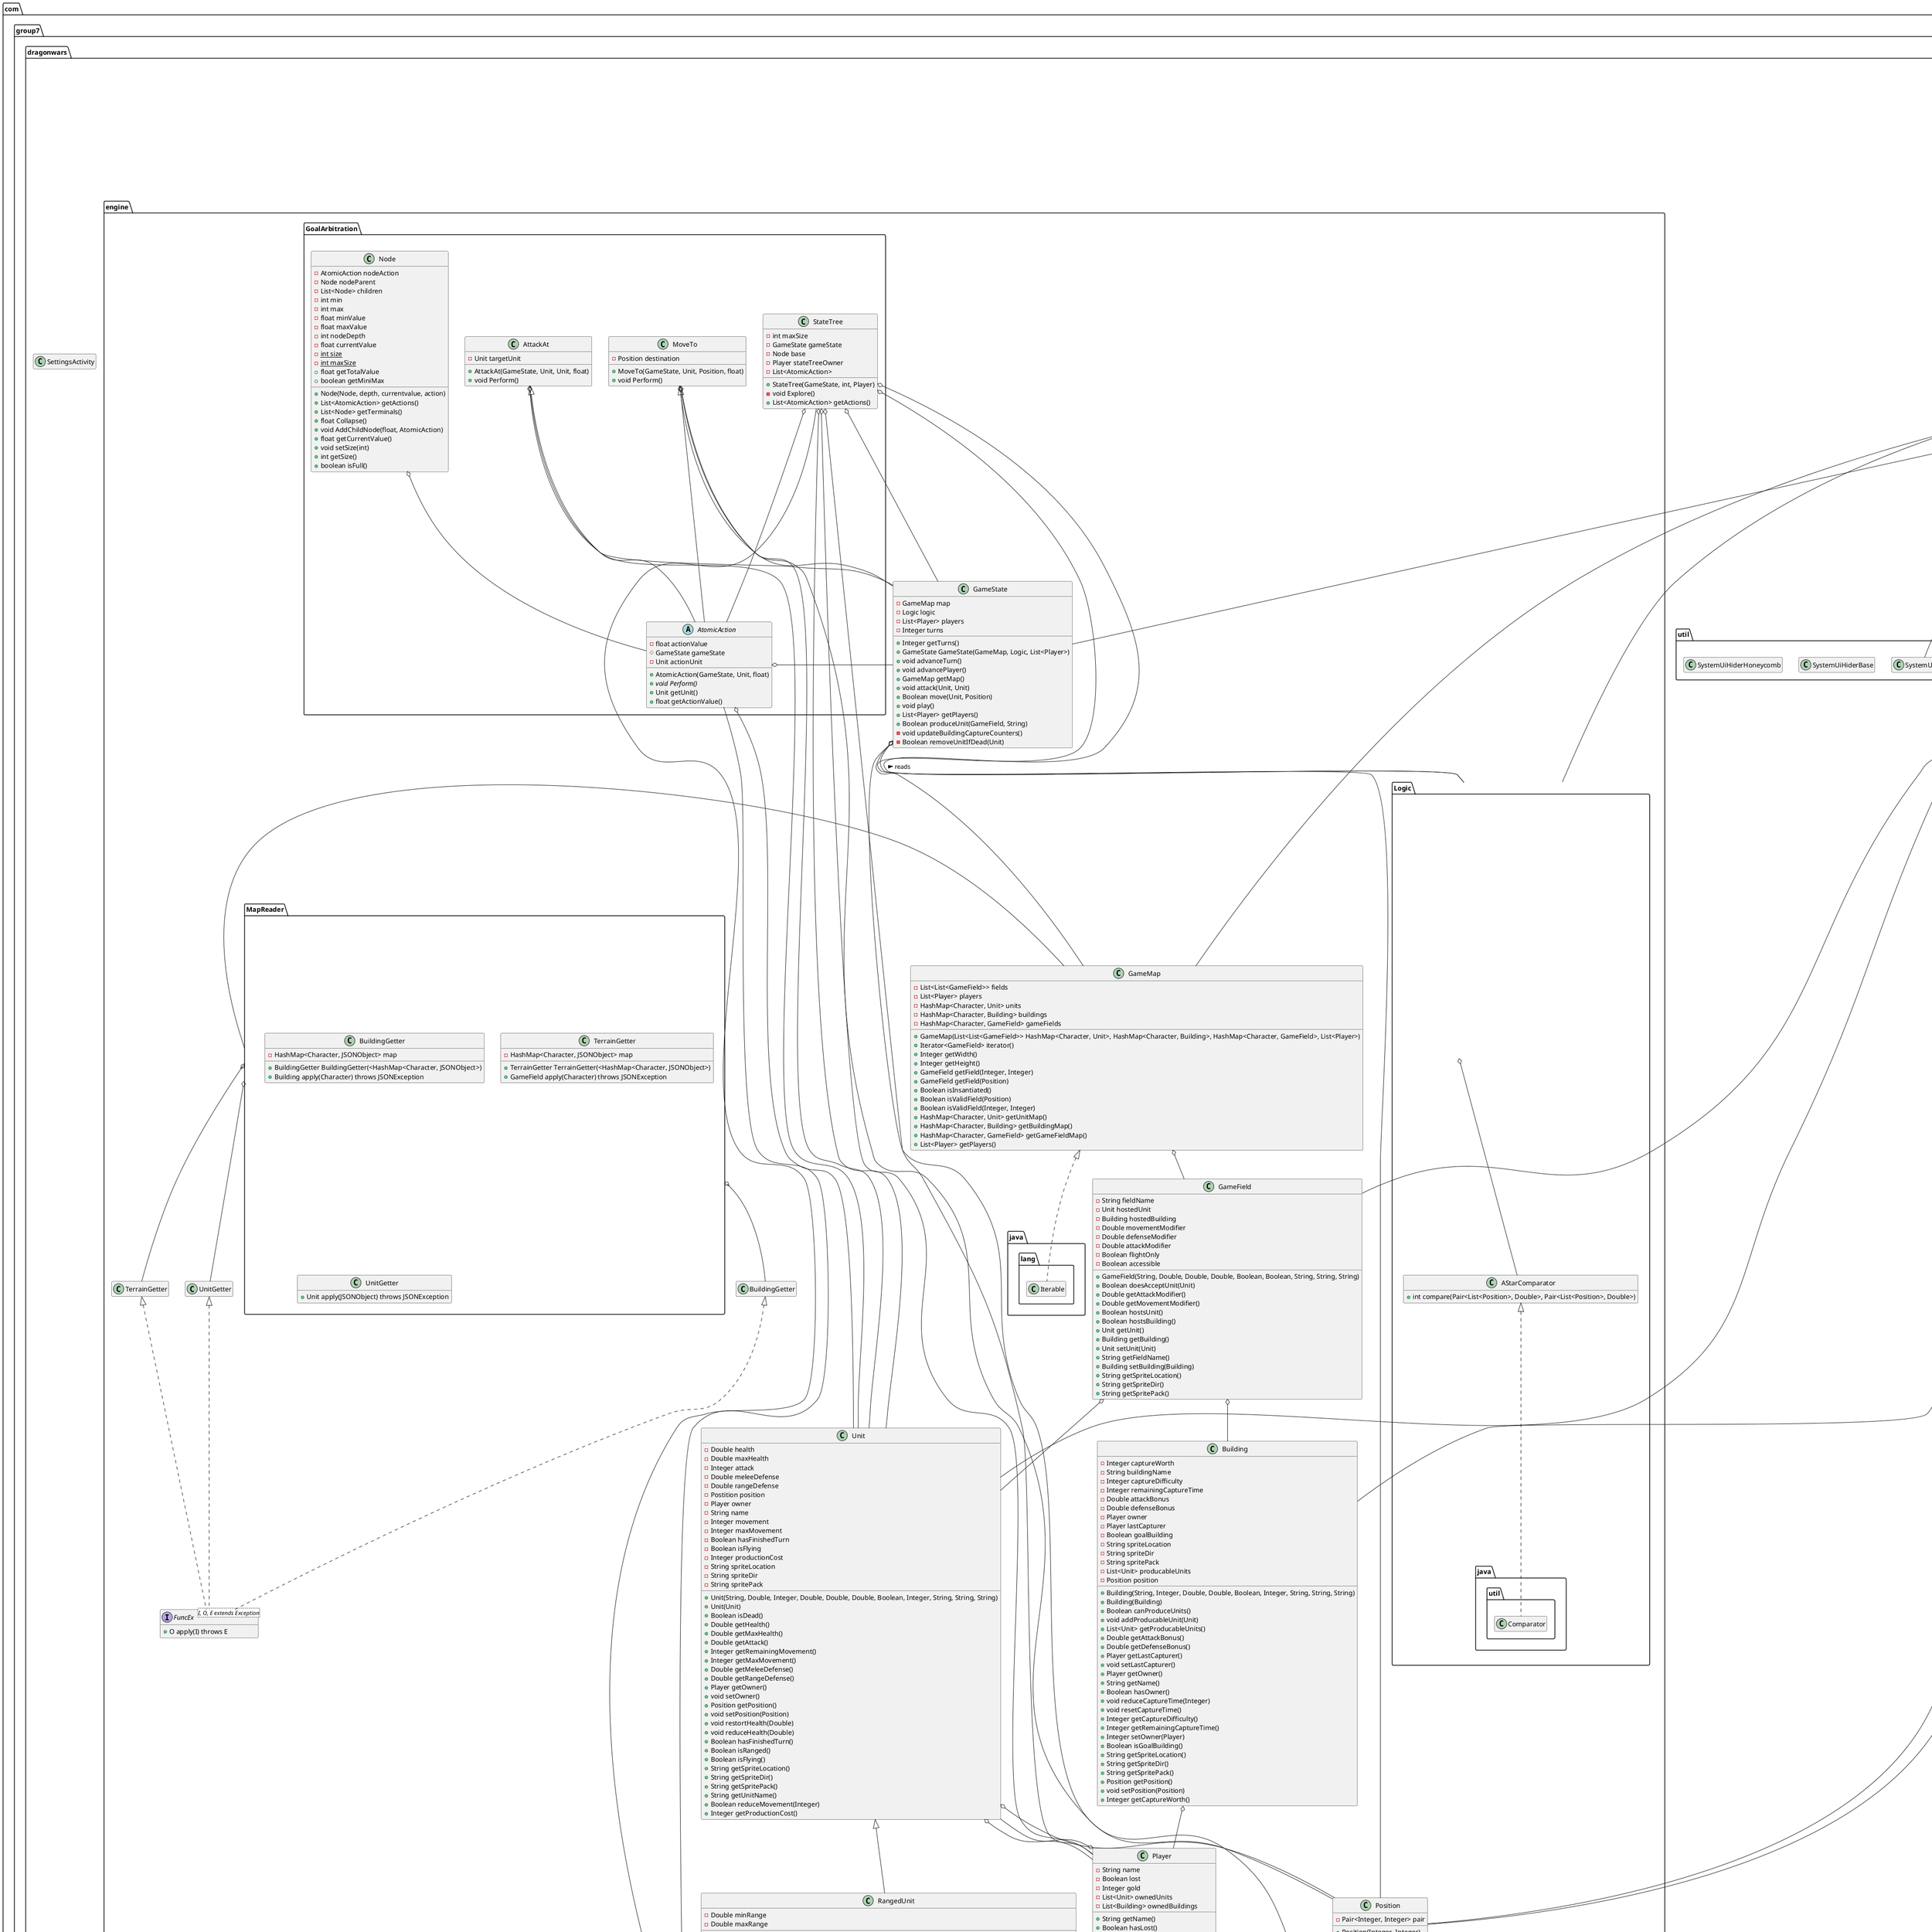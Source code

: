 @startuml

package android.app #DDDDDD {
      class Activity
}

package android.util #DDDDDD {
      class AttributeSet
      class Log
      interface AttributeSet
}

package android.view #DDDDDD {
      class GestureDetector
      class Window
      class WindowManager
      class MotionEvent
      class Menu
      class MenuItem
      class View
      interface SurfaceHolder
      
      namespace GestureDetector {
            interface OnDoubleTapListener
            interface OnGestureListener
      }

      namespace SurfaceHolder {
            interface Callback
      }

      namespace WindowManager {
            class LayoutParams
      }

      namespace View {
            class OnClickListener
      }
}

package android.widget #DDDDDD {
      class Toast
      class Button
}

package android.graphics #DDDDDD {
      class Canvas
      class RectF
      class Rect
      class Paint {
             +enum Style
      }
      
}

package android.os #DDDDDD {
      class Bundle
}

package android.content #DDDDDD {
      class Context
}

package android.content.res #DDDDDD {
      class Configuration
}

package com.group7.dragonwars {
      GameActivity <|-- android.app.Activity
      GameActivity o-- android.os.Bundle
      GameActivity o-- android.view.Window
      GameActivity o-- android.view.WindowManager.LayoutParams
      GameActivity o-- com.group7.dragonwars.util.SystemUiHider      

      MainMenuActivity <|-- android.app.Activity
      MainMenuActivity <|.. android.view.View.OnClickListener
      MainMenuActivity o-- android.widget.Button
      ManiMenuActivity o-- android.os.Bundle
      MainMenuActivity o-- android.view.Menu
      MainMenuActivity o-- android.view.MenuItem
      MainMenuActivity o-- android.content.Intent
      
      
      class GameActivity {
            -String TAG {static}
            -Integer orientation
            -Boolean orientationChanged
            +void onCreate(Bundle)
      }


      class MainMenuActivity {
            -Button btnBattle
            #void onCreate(Bundle)
            #void onStart()
            +boolean onCreateOptionsMenu(Menu)
            +boolean onOptionsItemSelected(MenuItem)
            +void onClick(View)
            
      }
      class SettingsActivity

      namespace GameActivity {
            GameView <|-- android.view.SurfaceView
            GameView <|.. android.view.SurfaceHolder
            GameView <|.. android.view.SurfaceHolder.Callback
            GameView <|.. android.view.GestureDetector
            GameView <|.. android.view.GestureDetector.OnGestureListener
            GameView <|.. android.view.GestureDetector.OnDoubleTapListener
            GameView o-- android.graphics.Bitmap
            GameView o-- com.group7.dragonwars.engine.GameState
            GameView o-- com.group7.dragonwars.engine.Logic
            GameView o-- com.group7.dragonwars.engine.GameMap
            GameView o-- com.group7.dragonwars.engine.Position
            GameView o-- com.group7.dragonwars.GameActivity.FloatPair
            GameView o-- android.view.GestureDetector
            GameView o-- com.group7.dragonwars.GameActivity.DrawingThread
            GameView o-- android.graphics.Paint
            GameView o-- android.content.Context
            GameView o-- java.util.HashMap
            GameView o-- java.util.ArrayList
            GameView o-- com.group7.dragonwars.engine.GameField
            GameView o-- com.group7.dragonwars.engine.Unit
            GameView o-- com.group7.dragonwars.engine.Building
            GameView o-- com.group7.dragonwars.engine.Position
            GameView o-- org.json.JSONException
            GameView o-- android.util.AttributeSet
            GameView o-- java.util.Map.Entry
            GameView o-- android.graphics.Paint.Style
            GameView o-- java.io.BufferedReader
            GameView o-- java.io.InputStreamReader
            GameView o-- java.io.FileNotFoundException
            GameView o-- java.io.IOException
            GameView o-- java.lang.InterruptedException
            GameView o-- android.graphics.RectF
            GameView o-- android.graphics.Rect            
            GameView o-- android.graphics.Canvas
            GameView o-- android.content.res.Configuration
            GameView o-- android.view.MotionEvent
            
            DrawingThread <|-- java.lang.Thread
            DrawingThread o-- android.graphics.Canvas
            DrawingThread o-- android.view.SurfaceHolder
            DrawingThread o-- android.content.Context
            DrawingThread o-- GameView
            
            FloatPair o-- com.group7.dragonwars.engine.Pair

            class GameView {
                  -String TAG
                  -Bitmap bm
                  -GameState state
                  -Logic logic
                  -GameMap map
                  -Position selected
                  -FloatPair scroll_offset
                  -GestureDetector gesture_detector
                  -DrawingThread dt
                  -Paint circle_paint
                  -Paint move_high_paint
                  -boolean unit_selected
                  -Context context
                  -HashMap<String, HashMap<String, Bitmap>> graphics
                  -Integer orientation
                  -int tilesize
                  -GameField lastField
                  -Unit lastUnit
                  -List<Position> lastDestinations
                  +GameView(Context, AttributeSet)
                  -List<String> readFile(int)
                  +void setMap(GameMap)
                  +void surfaceChanged(SurfaceHolder, int, int, int)
                  +void surfaceCreated(SurfaceHolder)
                  +void surfaceDestrayed(SurfaceHolder)
                  +boolean onTouchEvent(MotionEvent)
                  +RectF getSquare()
                  +void doDraw(Canvas)
                  +float getMapDrawWidth()
                  +float getMapDrawHeight()
                  +void drawInfoBox(Canvas, Unit, GameField, boolean)
                  +boolean onDown(MotionEvent)
                  +boolean onFling(MotionEvent, MotionEvent, float, float)
                  +void onLongPress(MotionEvent)
                  +void onShowPress(MotionEvent)
                  +boolean onSingleTapUp(MotionEvent)
                  +boolean onDoubleTap(MotionEvent)
                  +boolean onDoubleTapEvent(MotionEvent)
                  +boolean onSingleTapConfirmed(MotionEvent)
                  +boolean onScroll(MotionEvent, MotionEvent, float, float)
            }

            class DrawingThread {
                  -boolean run
                  -Canvas canvas
                  -SurfaceHolder surfaceHolder
                  -Context context
                  -GameView gview
                  +DrawingThread(SurfaceHolder, Context, GameView)
                  -void setRunning(boolean)
                  +void run()
            }

            class FloatPair {
                  -Pair<Float, Float> pair
                  +FloatPair(Float, Float)
                  +Float getX()
                  +Float getY
            }
      }
}

package com.group7.dragonwars.util {
      class SystemUiHiderBase
      class SystemUiHiderHoneycomb
      class SystemUiHider
}

package com.group7.dragonwars.engine.GoalArbitration {
      AtomicAction o-- com.group7.dragonwars.engine.GameState
      AtomicAction o-- com.group7.dragonwars.engine.Unit
      AttackAt o-- com.group7.dragonwars.engine.GameState
      AttackAt o-- com.group7.dragonwars.engine.Unit
      AttackAt <|-- AtomicAction
      MoveTo o-- com.group7.dragonwars.engine.GameState
      MoveTo o-- com.group7.dragonwars.engine.Position
      MoveTo o-- com.group7.dragonwars.engine.Unit
      MoveTo <|-- AtomicAction      
      Node o-- AtomicAction
      StateTree o-- com.group7.dragonwars.engine.GameState
      StateTree o-- com.group7.dragonwars.engine.Logic
      StateTree o-- com.group7.dragonwars.engine.Pair
      StateTree o-- com.group7.dragonwars.engine.Player
      StateTree o-- com.group7.dragonwars.engine.Position
      StateTree o-- com.group7.dragonwars.engine.Unit
      StateTree o-- AtomicAction

      abstract class AtomicAction {
            -float actionValue
            #GameState gameState
            -Unit actionUnit
            +AtomicAction(GameState, Unit, float)
            +void Perform() {abstract}
            +Unit getUnit()
            +float getActionValue()
      }

      class AttackAt {
            -Unit targetUnit
            +AttackAt(GameState, Unit, Unit, float)
            +void Perform()
      }

      class MoveTo {
            -Position destination
            +MoveTo(GameState, Unit, Position, float)
            +void Perform()
      }

      class Node {
            -AtomicAction nodeAction
            -Node nodeParent
            -List<Node> children
            -int min
            -int max
            -float minValue
            -float maxValue
            -int nodeDepth
            -float currentValue
            -int size {static}
            -int maxSize {static}
            +Node(Node, depth, currentvalue, action)
            +List<AtomicAction> getActions()
            +List<Node> getTerminals()
            +float Collapse()
            +void AddChildNode(float, AtomicAction)
            +float getTotalValue
            +float getCurrentValue()
            +boolean getMiniMax
            +void setSize(int)
            +int getSize()
            +boolean isFull()
      }

      class StateTree {
            -int maxSize
            -GameState gameState
            -Node base
            -Player stateTreeOwner
            -List<AtomicAction>
            +StateTree(GameState, int, Player)
            -void Explore()
            +List<AtomicAction> getActions()
      }

      
}

package com.group7.dragonwars.engine {
      GameState o-- GameMap
      GameState o-- Logic
      GameState o-- Player
      Building o-- Player
      MapReader - GameMap : reads >
      GameMap o-- GameField
      GameMap <|.. java.lang.Iterable
      GameField o-- Building
      GameField o-- Unit
      Position o-- Pair
      Unit o-- Position
      Unit o-- Player
      Player o-- Unit
      Player <|-- PlayerAI
      PlayerAI o-- com.group7.dragonwars.engine.GoalArbitration.AtomicAction
      PlayerAI o-- com.group7.dragonwars.engine.GoalArbitration.StateTree
      Unit <|-- RangedUnit
      BuildingGetter <|.. FuncEx
      UnitGetter <|.. FuncEx
      TerrainGetter <|.. FuncEx

      class GameState {
            -GameMap map
            -Logic logic
            -List<Player> players
            -Integer turns
            +Integer getTurns()
            +GameState GameState(GameMap, Logic, List<Player>)
            +void advanceTurn()
            +void advancePlayer()
            +GameMap getMap()
            +void attack(Unit, Unit)
            +Boolean move(Unit, Position)
            +void play()
            +List<Player> getPlayers()
            +Boolean produceUnit(GameField, String)
            -void updateBuildingCaptureCounters()
            -Boolean removeUnitIfDead(Unit)
      }

      class GameMap {
            -List<List<GameField>> fields
            -List<Player> players
            -HashMap<Character, Unit> units
            -HashMap<Character, Building> buildings
            -HashMap<Character, GameField> gameFields
            +GameMap(List<List<GameField>> HashMap<Character, Unit>, HashMap<Character, Building>, HashMap<Character, GameField>, List<Player>)
            +Iterator<GameField> iterator()
            +Integer getWidth()
            +Integer getHeight()
            +GameField getField(Integer, Integer)
            +GameField getField(Position)
            +Boolean isInsantiated()
            +Boolean isValidField(Position)
            +Boolean isValidField(Integer, Integer)
            +HashMap<Character, Unit> getUnitMap()
            +HashMap<Character, Building> getBuildingMap()
            +HashMap<Character, GameField> getGameFieldMap()
            +List<Player> getPlayers()
      }


      class Position {
            -Pair<Integer, Integer> pair
            +Position(Integer, Integer)
            +Integer getX()
            +Integer getY()
      }

      class MapReader {
            -String TAG {static}
            +GameMap readMap(List<String>) {static}
            -List<List<O>> listifyJSONArray(FuncEx<Character, O, JSONException>) {static}
            -void setBuildings(List<List<GameField>>, List<Player>, HashMap<Character, Unit>, HashMap<Character, Building>, JSONArray) {static}
            -void spawnUnits(List<List<GameField>>, List<Player>, HashMap<Character, Unit>, JSONArray) {static}
            -List<O> map(FuncEx<I, O, E extends Exception>, List<I>) throws E {static}
      }


      interface FuncEx<I, O, E extends Exception> {
            +O apply(I) throws E
      }

      class Pair {
            -L left
            -R right
            +Pair<L, R>
            +L getLeft()
            +R getRight()
      }

      namespace MapReader {
            com.group7.dragonwars.engine.MapReader o-- BuildingGetter
            com.group7.dragonwars.engine.MapReader o-- TerrainGetter
            com.group7.dragonwars.engine.MapReader o-- UnitGetter
      
            class BuildingGetter {
                  -HashMap<Character, JSONObject> map
                  +BuildingGetter BuildingGetter(<HashMap<Character, JSONObject>)
                  +Building apply(Character) throws JSONException
            }

            class TerrainGetter {
                  -HashMap<Character, JSONObject> map
                  +TerrainGetter TerrainGetter(<HashMap<Character, JSONObject>)
                  +GameField apply(Character) throws JSONException
            }

            class UnitGetter {
                  +Unit apply(JSONObject) throws JSONException
            }
      }

      class Unit {	 
            -Double health
            -Double maxHealth
            -Integer attack
            -Double meleeDefense
            -Double rangeDefense
            -Postition position
            -Player owner
            -String name
            -Integer movement
            -Integer maxMovement
            -Boolean hasFinishedTurn
            -Boolean isFlying
            -Integer productionCost
            -String spriteLocation
            -String spriteDir
            -String spritePack
            +Unit(String, Double, Integer, Double, Double, Double, Boolean, Integer, String, String, String)
            +Unit(Unit)
            +Boolean isDead()
            +Double getHealth()
            +Double getMaxHealth()
            +Double getAttack()
            +Integer getRemainingMovement()			 	 
            +Integer getMaxMovement()			 	 
            +Double getMeleeDefense()
            +Double getRangeDefense()
            +Player getOwner()
            +void setOwner()
            +Position getPosition()
            +void setPosition(Position)
            +void restortHealth(Double)
            +void reduceHealth(Double)
            +Boolean hasFinishedTurn()
            +Boolean isRanged()
            +Boolean isFlying()
            +String getSpriteLocation()
            +String getSpriteDir()
            +String getSpritePack()
            +String getUnitName()
            +Boolean reduceMovement(Integer)
            +Integer getProductionCost()
      }

      class RangedUnit {
            -Double minRange
            -Double maxRange
            +RangedUnit(String, Double, Integer, Double, Double, Double, Double, Double, Boolean, Integer, String, String, String)
            +Double getMinRange()
            +Double getMaxRange()
      }

      class Logic {
            -String TAG {static}
            +List<Position> findPath(GameMap, Unit, Position)
            +Integer calculateMovementCost(GameMap, Unit, List<Position>)
            +List<Position> destinations(GameMap, Unit)
            +Pair<Double, Double> calculateDamage(GameMap, Unit, Unit)
            +Double calculateRawDamage(GameMap, Unit, Unit)
            +Double calculateCounterDamage(GameMap, Unit, Unit)
            -Double calculateTheoreticalCounterDamage(GameMap, Unit, Unit, Double)
            -List<Position> AStar(GameMap, Unit, Position)
            -List<Position> getAdjacentPositions(Position)
            -Double getMovementCost(GameMap, Unit, Position)
            +Set<Position> getAttackableUnitPositions(GameMap, Unit)
            -Set<Position> getAttackableFields(GameMap, Unit)
            -Set<Position> getPositionsInRange(GameMap, Position, Double, Double)
            -Integer getManhattanDistance(Position, Position)
            -Pair<Integer, Integer> getDistanceAway(Position, Position)
      }


      namespace Logic {
            com.group7.dragonwars.engine.Logic o-- AStarComparator
            AStarComparator <|.. java.util.Comparator


            class AStarComparator {
                  +int compare(Pair<List<Position>, Double>, Pair<List<Position>, Double>)
            }            
      }


      class Player {
            -String name
            -Boolean lost
            -Integer gold
            -List<Unit> ownedUnits
            -List<Building> ownedBuildings
            +String getName()
            +Boolean hasLost()
            +Boolean hasMoveableUnits()
            +void removeUnit(unit)
            +List<Unit> getOwnedUnits()
            +List<Building> getOwnedBuildings()      
            +void addUnit(Unit)
            +void addBuilding(Building)
            +Integer getGoldAmount()
            +void setGouldAmount(Integer)
      }

      class PlayerAI {
            -GameState gameState
            +PlayerAI(String, GameState)
            +void takeTurn()
            -void UpdateActions()
      }

      class Building {
            -Integer captureWorth
            -String buildingName
            -Integer captureDifficulty
            -Integer remainingCaptureTime
            -Double attackBonus
            -Double defenseBonus
            -Player owner
            -Player lastCapturer
            -Boolean goalBuilding
            -String spriteLocation
            -String spriteDir
            -String spritePack
            -List<Unit> producableUnits
            -Position position
            +Building(String, Integer, Double, Double, Boolean, Integer, String, String, String)
            +Building(Building)
            +Boolean canProduceUnits()
            +void addProducableUnit(Unit)
            +List<Unit> getProducableUnits()
            +Double getAttackBonus()
            +Double getDefenseBonus()
            +Player getLastCapturer()
            +void setLastCapturer()
            +Player getOwner()
            +String getName()
            +Boolean hasOwner()
            +void reduceCaptureTime(Integer)
            +void resetCaptureTime()
            +Integer getCaptureDifficulty()
            +Integer getRemainingCaptureTime()
            +Integer setOwner(Player)
            +Boolean isGoalBuilding()
            +String getSpriteLocation()
            +String getSpriteDir()
            +String getSpritePack()
            +Position getPosition()
            +void setPosition(Position)
            +Integer getCaptureWorth()
      }

      class GameField {
            -String fieldName
            -Unit hostedUnit
            -Building hostedBuilding
            -Double movementModifier
            -Double defenseModifier
            -Double attackModifier
            -Boolean flightOnly
            -Boolean accessible
            +GameField(String, Double, Double, Double, Boolean, Boolean, String, String, String)
            +Boolean doesAcceptUnit(Unit)
            +Double getAttackModifier()
            +Double getMovementModifier()
            +Boolean hostsUnit()
            +Boolean hostsBuilding()
            +Unit getUnit()
            +Building getBuilding()
            +Unit setUnit(Unit)
            +String getFieldName()
            +Building setBuilding(Building)
            +String getSpriteLocation()
            +String getSpriteDir()
            +String getSpritePack()
      }

}

package java.util #DDDDDD {
      ArrayList <|.. List
      HashMap <|.. Map

      interface Comparator<T> {
            +int compare(T, T)
      }
      class Map<K, V>
      class HashMap<K, V>
      class ArrayList<T>
      interface List<T>

      namespace Map {
            interface Entry<K, V>
      }
}

package java.io #DDDDDD {
      FileNotFoundException <|-- java.lang.Exception
      IOException <|-- java.lang.Exception
      
      class BufferedReader
      class InputStreamReader
      class FileNotFoundException
      class IOException
}

package java.lang #DDDDDD {
      InterruptedException <|-- Exception
      
      class Exception
      class Math
      class InterruptedException
      
      interface Iterable<T> {
            +Iterator<T> iterator()
      }	    
}


hide empty members

@enduml